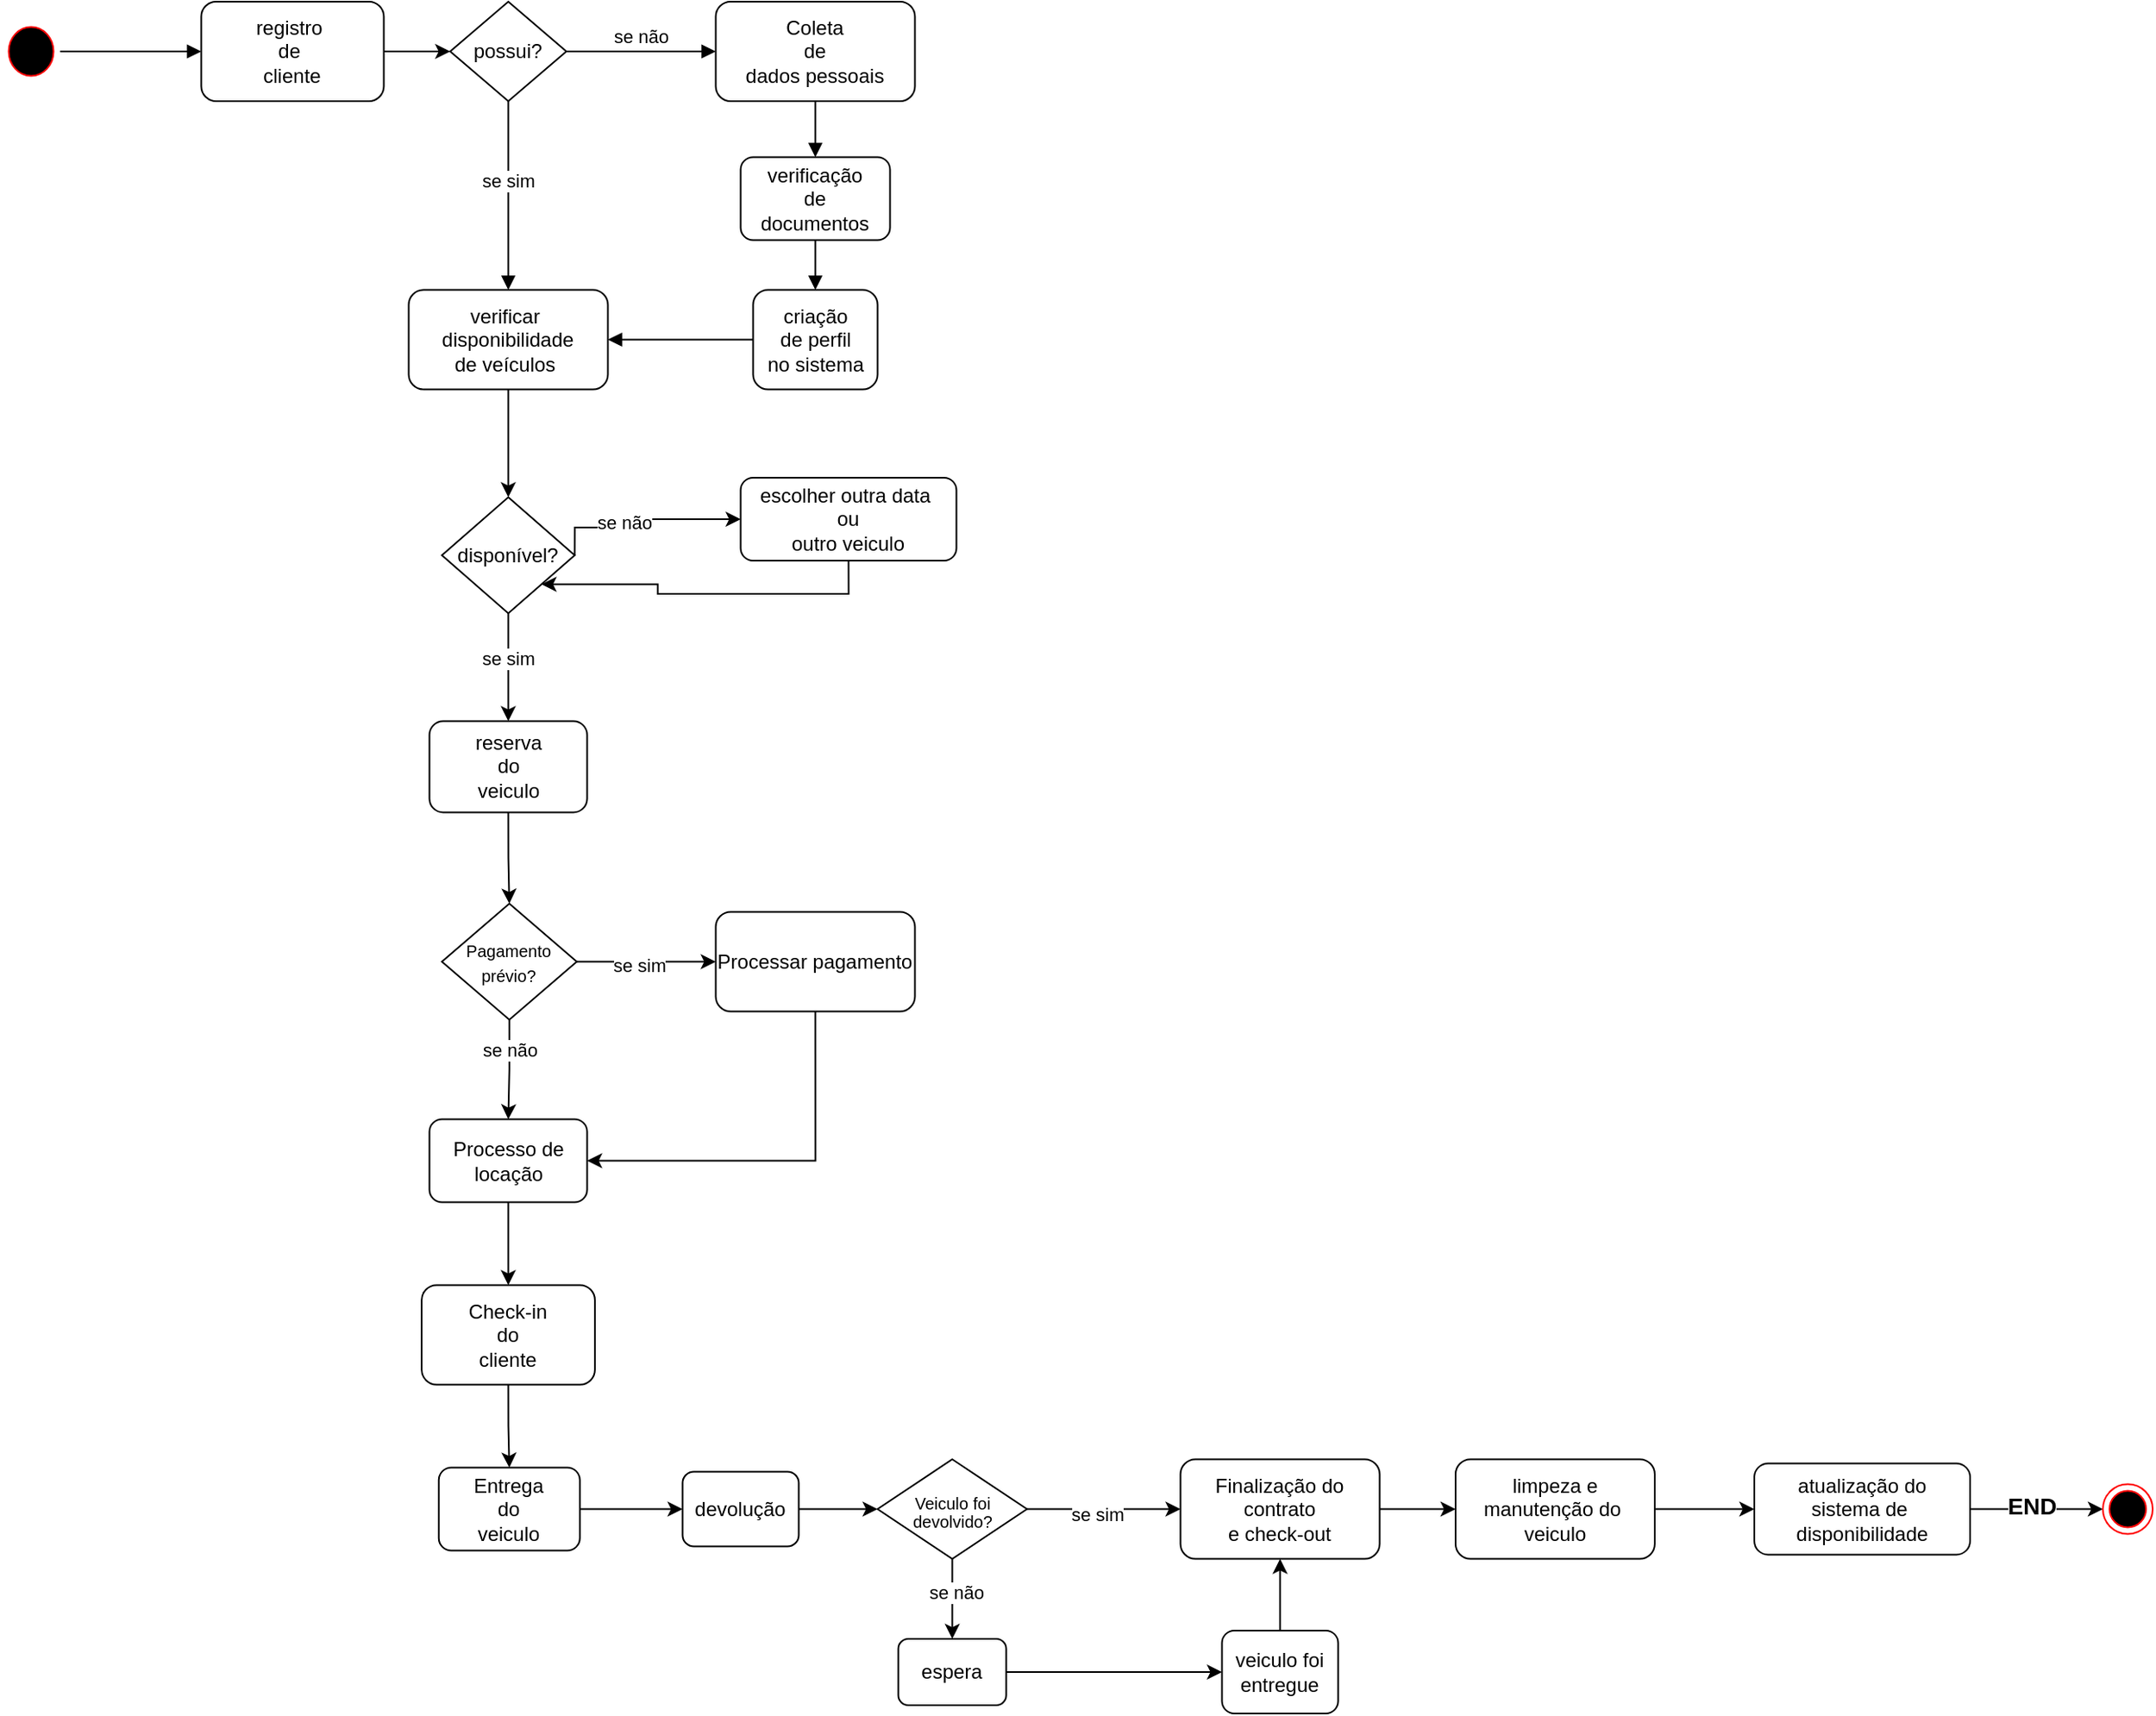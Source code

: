 <mxfile version="24.4.8" type="github">
  <diagram name="Página-1" id="slL5ROaR3c1g4U0zMGf2">
    <mxGraphModel dx="1560" dy="496" grid="1" gridSize="10" guides="1" tooltips="1" connect="1" arrows="1" fold="1" page="1" pageScale="1" pageWidth="827" pageHeight="1169" math="0" shadow="0">
      <root>
        <mxCell id="0" />
        <mxCell id="1" style="" parent="0" />
        <mxCell id="hyke7mLcHpOA2pEujlne-4" value="" style="ellipse;html=1;shape=startState;fillColor=#000000;strokeColor=#ff0000;rotation=-90;" parent="1" vertex="1">
          <mxGeometry x="-217" y="105.5" width="37.5" height="35" as="geometry" />
        </mxCell>
        <mxCell id="hyke7mLcHpOA2pEujlne-26" style="edgeStyle=orthogonalEdgeStyle;rounded=0;orthogonalLoop=1;jettySize=auto;html=1;exitX=1;exitY=0.5;exitDx=0;exitDy=0;entryX=0;entryY=0.5;entryDx=0;entryDy=0;" parent="1" source="hyke7mLcHpOA2pEujlne-7" target="hyke7mLcHpOA2pEujlne-8" edge="1">
          <mxGeometry relative="1" as="geometry" />
        </mxCell>
        <mxCell id="hyke7mLcHpOA2pEujlne-7" value="registro&amp;nbsp;&lt;div&gt;de&amp;nbsp;&lt;/div&gt;&lt;div&gt;cliente&lt;/div&gt;" style="rounded=1;whiteSpace=wrap;html=1;" parent="1" vertex="1">
          <mxGeometry x="-95.75" y="93" width="110" height="60" as="geometry" />
        </mxCell>
        <mxCell id="hyke7mLcHpOA2pEujlne-8" value="possui?" style="rhombus;whiteSpace=wrap;html=1;" parent="1" vertex="1">
          <mxGeometry x="54.25" y="93" width="70" height="60" as="geometry" />
        </mxCell>
        <mxCell id="hyke7mLcHpOA2pEujlne-10" value="Coleta&lt;div&gt;de&lt;/div&gt;&lt;div&gt;dados pessoais&lt;/div&gt;" style="rounded=1;whiteSpace=wrap;html=1;" parent="1" vertex="1">
          <mxGeometry x="214.25" y="93" width="120" height="60" as="geometry" />
        </mxCell>
        <mxCell id="hyke7mLcHpOA2pEujlne-11" value="se não" style="html=1;verticalAlign=bottom;endArrow=block;curved=0;rounded=0;exitX=1;exitY=0.5;exitDx=0;exitDy=0;entryX=0;entryY=0.5;entryDx=0;entryDy=0;" parent="1" source="hyke7mLcHpOA2pEujlne-8" target="hyke7mLcHpOA2pEujlne-10" edge="1">
          <mxGeometry width="80" relative="1" as="geometry">
            <mxPoint x="144.25" y="136.25" as="sourcePoint" />
            <mxPoint x="204.25" y="146.75" as="targetPoint" />
          </mxGeometry>
        </mxCell>
        <mxCell id="hyke7mLcHpOA2pEujlne-12" value="se sim" style="html=1;verticalAlign=bottom;endArrow=block;curved=0;rounded=0;exitX=0.5;exitY=1;exitDx=0;exitDy=0;entryX=0.5;entryY=0;entryDx=0;entryDy=0;" parent="1" source="hyke7mLcHpOA2pEujlne-8" target="hyke7mLcHpOA2pEujlne-18" edge="1">
          <mxGeometry width="80" relative="1" as="geometry">
            <mxPoint x="-5.75" y="216.75" as="sourcePoint" />
            <mxPoint x="108.25" y="226.75" as="targetPoint" />
          </mxGeometry>
        </mxCell>
        <mxCell id="hyke7mLcHpOA2pEujlne-13" value="verificação&lt;div&gt;de&lt;/div&gt;&lt;div&gt;documentos&lt;/div&gt;" style="rounded=1;whiteSpace=wrap;html=1;" parent="1" vertex="1">
          <mxGeometry x="229.25" y="186.75" width="90" height="50" as="geometry" />
        </mxCell>
        <mxCell id="hyke7mLcHpOA2pEujlne-14" value="" style="html=1;verticalAlign=bottom;endArrow=block;curved=0;rounded=0;exitX=0.5;exitY=1;exitDx=0;exitDy=0;entryX=0.5;entryY=0;entryDx=0;entryDy=0;" parent="1" source="hyke7mLcHpOA2pEujlne-10" target="hyke7mLcHpOA2pEujlne-13" edge="1">
          <mxGeometry width="80" relative="1" as="geometry">
            <mxPoint x="134.25" y="216.75" as="sourcePoint" />
            <mxPoint x="214.25" y="216.75" as="targetPoint" />
          </mxGeometry>
        </mxCell>
        <mxCell id="hyke7mLcHpOA2pEujlne-15" value="" style="html=1;verticalAlign=bottom;endArrow=block;curved=0;rounded=0;exitX=0.5;exitY=1;exitDx=0;exitDy=0;entryX=0;entryY=0.5;entryDx=0;entryDy=0;" parent="1" source="hyke7mLcHpOA2pEujlne-4" target="hyke7mLcHpOA2pEujlne-7" edge="1">
          <mxGeometry width="80" relative="1" as="geometry">
            <mxPoint x="134.25" y="216.75" as="sourcePoint" />
            <mxPoint x="214.25" y="216.75" as="targetPoint" />
            <mxPoint as="offset" />
          </mxGeometry>
        </mxCell>
        <mxCell id="hyke7mLcHpOA2pEujlne-16" value="criação&lt;div&gt;de perfil&lt;/div&gt;&lt;div&gt;no sistema&lt;/div&gt;" style="rounded=1;whiteSpace=wrap;html=1;" parent="1" vertex="1">
          <mxGeometry x="236.75" y="266.75" width="75" height="60" as="geometry" />
        </mxCell>
        <mxCell id="hyke7mLcHpOA2pEujlne-17" value="" style="html=1;verticalAlign=bottom;endArrow=block;curved=0;rounded=0;exitX=0.5;exitY=1;exitDx=0;exitDy=0;entryX=0.5;entryY=0;entryDx=0;entryDy=0;" parent="1" source="hyke7mLcHpOA2pEujlne-13" target="hyke7mLcHpOA2pEujlne-16" edge="1">
          <mxGeometry width="80" relative="1" as="geometry">
            <mxPoint x="134.25" y="216.75" as="sourcePoint" />
            <mxPoint x="214.25" y="216.75" as="targetPoint" />
          </mxGeometry>
        </mxCell>
        <mxCell id="hyke7mLcHpOA2pEujlne-25" style="edgeStyle=orthogonalEdgeStyle;rounded=0;orthogonalLoop=1;jettySize=auto;html=1;exitX=0.5;exitY=1;exitDx=0;exitDy=0;entryX=0.5;entryY=0;entryDx=0;entryDy=0;" parent="1" source="hyke7mLcHpOA2pEujlne-18" target="hyke7mLcHpOA2pEujlne-24" edge="1">
          <mxGeometry relative="1" as="geometry" />
        </mxCell>
        <mxCell id="hyke7mLcHpOA2pEujlne-18" value="verificar&amp;nbsp;&lt;div&gt;disponibilidade&lt;/div&gt;&lt;div&gt;de veículos&amp;nbsp;&lt;/div&gt;" style="rounded=1;whiteSpace=wrap;html=1;" parent="1" vertex="1">
          <mxGeometry x="29.25" y="266.75" width="120" height="60" as="geometry" />
        </mxCell>
        <mxCell id="hyke7mLcHpOA2pEujlne-23" value="" style="html=1;verticalAlign=bottom;endArrow=block;curved=0;rounded=0;exitX=0;exitY=0.5;exitDx=0;exitDy=0;entryX=1;entryY=0.5;entryDx=0;entryDy=0;" parent="1" source="hyke7mLcHpOA2pEujlne-16" target="hyke7mLcHpOA2pEujlne-18" edge="1">
          <mxGeometry width="80" relative="1" as="geometry">
            <mxPoint x="134.25" y="316.75" as="sourcePoint" />
            <mxPoint x="214.25" y="316.75" as="targetPoint" />
          </mxGeometry>
        </mxCell>
        <mxCell id="hyke7mLcHpOA2pEujlne-28" style="edgeStyle=orthogonalEdgeStyle;rounded=0;orthogonalLoop=1;jettySize=auto;html=1;exitX=1;exitY=0.5;exitDx=0;exitDy=0;entryX=0;entryY=0.5;entryDx=0;entryDy=0;" parent="1" source="hyke7mLcHpOA2pEujlne-24" target="hyke7mLcHpOA2pEujlne-27" edge="1">
          <mxGeometry relative="1" as="geometry">
            <Array as="points">
              <mxPoint x="129" y="410" />
              <mxPoint x="170" y="410" />
              <mxPoint x="170" y="405" />
            </Array>
          </mxGeometry>
        </mxCell>
        <mxCell id="hyke7mLcHpOA2pEujlne-29" value="se não" style="edgeLabel;html=1;align=center;verticalAlign=middle;resizable=0;points=[];" parent="hyke7mLcHpOA2pEujlne-28" vertex="1" connectable="0">
          <mxGeometry x="-0.247" y="3" relative="1" as="geometry">
            <mxPoint as="offset" />
          </mxGeometry>
        </mxCell>
        <mxCell id="hyke7mLcHpOA2pEujlne-32" style="edgeStyle=orthogonalEdgeStyle;rounded=0;orthogonalLoop=1;jettySize=auto;html=1;exitX=0.5;exitY=1;exitDx=0;exitDy=0;entryX=0.5;entryY=0;entryDx=0;entryDy=0;" parent="1" source="hyke7mLcHpOA2pEujlne-24" target="hyke7mLcHpOA2pEujlne-31" edge="1">
          <mxGeometry relative="1" as="geometry" />
        </mxCell>
        <mxCell id="hyke7mLcHpOA2pEujlne-33" value="se sim" style="edgeLabel;html=1;align=center;verticalAlign=middle;resizable=0;points=[];" parent="hyke7mLcHpOA2pEujlne-32" vertex="1" connectable="0">
          <mxGeometry x="-0.171" y="-1" relative="1" as="geometry">
            <mxPoint as="offset" />
          </mxGeometry>
        </mxCell>
        <mxCell id="hyke7mLcHpOA2pEujlne-24" value="disponível?" style="rhombus;whiteSpace=wrap;html=1;" parent="1" vertex="1">
          <mxGeometry x="49.25" y="391.75" width="80" height="70" as="geometry" />
        </mxCell>
        <mxCell id="hyke7mLcHpOA2pEujlne-30" style="edgeStyle=orthogonalEdgeStyle;rounded=0;orthogonalLoop=1;jettySize=auto;html=1;exitX=0.5;exitY=1;exitDx=0;exitDy=0;entryX=1;entryY=1;entryDx=0;entryDy=0;" parent="1" source="hyke7mLcHpOA2pEujlne-27" target="hyke7mLcHpOA2pEujlne-24" edge="1">
          <mxGeometry relative="1" as="geometry">
            <mxPoint x="309.25" y="484.25" as="sourcePoint" />
            <mxPoint x="129.25" y="476.75" as="targetPoint" />
          </mxGeometry>
        </mxCell>
        <mxCell id="hyke7mLcHpOA2pEujlne-27" value="escolher outra data&amp;nbsp;&lt;div&gt;ou&lt;/div&gt;&lt;div&gt;outro veiculo&lt;/div&gt;" style="rounded=1;whiteSpace=wrap;html=1;" parent="1" vertex="1">
          <mxGeometry x="229.25" y="380" width="130" height="50" as="geometry" />
        </mxCell>
        <mxCell id="hyke7mLcHpOA2pEujlne-36" style="edgeStyle=orthogonalEdgeStyle;rounded=0;orthogonalLoop=1;jettySize=auto;html=1;exitX=0.5;exitY=1;exitDx=0;exitDy=0;entryX=0.5;entryY=0;entryDx=0;entryDy=0;" parent="1" source="hyke7mLcHpOA2pEujlne-31" target="hyke7mLcHpOA2pEujlne-35" edge="1">
          <mxGeometry relative="1" as="geometry" />
        </mxCell>
        <mxCell id="hyke7mLcHpOA2pEujlne-31" value="reserva&lt;div&gt;do&lt;/div&gt;&lt;div&gt;veiculo&lt;/div&gt;" style="rounded=1;whiteSpace=wrap;html=1;" parent="1" vertex="1">
          <mxGeometry x="41.75" y="526.75" width="95" height="55" as="geometry" />
        </mxCell>
        <mxCell id="hyke7mLcHpOA2pEujlne-38" style="edgeStyle=orthogonalEdgeStyle;rounded=0;orthogonalLoop=1;jettySize=auto;html=1;exitX=0.5;exitY=1;exitDx=0;exitDy=0;entryX=0.5;entryY=0;entryDx=0;entryDy=0;" parent="1" source="hyke7mLcHpOA2pEujlne-35" target="hyke7mLcHpOA2pEujlne-37" edge="1">
          <mxGeometry relative="1" as="geometry" />
        </mxCell>
        <mxCell id="hyke7mLcHpOA2pEujlne-39" value="se não" style="edgeLabel;html=1;align=center;verticalAlign=middle;resizable=0;points=[];" parent="hyke7mLcHpOA2pEujlne-38" vertex="1" connectable="0">
          <mxGeometry x="-0.406" relative="1" as="geometry">
            <mxPoint as="offset" />
          </mxGeometry>
        </mxCell>
        <mxCell id="hyke7mLcHpOA2pEujlne-41" style="edgeStyle=orthogonalEdgeStyle;rounded=0;orthogonalLoop=1;jettySize=auto;html=1;exitX=1;exitY=0.5;exitDx=0;exitDy=0;entryX=0;entryY=0.5;entryDx=0;entryDy=0;" parent="1" source="hyke7mLcHpOA2pEujlne-35" target="hyke7mLcHpOA2pEujlne-40" edge="1">
          <mxGeometry relative="1" as="geometry" />
        </mxCell>
        <mxCell id="hyke7mLcHpOA2pEujlne-42" value="se sim" style="edgeLabel;html=1;align=center;verticalAlign=middle;resizable=0;points=[];" parent="hyke7mLcHpOA2pEujlne-41" vertex="1" connectable="0">
          <mxGeometry x="-0.099" y="-2" relative="1" as="geometry">
            <mxPoint as="offset" />
          </mxGeometry>
        </mxCell>
        <mxCell id="hyke7mLcHpOA2pEujlne-35" value="&lt;font style=&quot;font-size: 10px;&quot;&gt;Pagamento&lt;br&gt;prévio?&lt;/font&gt;" style="rhombus;whiteSpace=wrap;html=1;" parent="1" vertex="1">
          <mxGeometry x="49.25" y="636.75" width="81.25" height="70" as="geometry" />
        </mxCell>
        <mxCell id="hyke7mLcHpOA2pEujlne-45" style="edgeStyle=orthogonalEdgeStyle;rounded=0;orthogonalLoop=1;jettySize=auto;html=1;exitX=0.5;exitY=1;exitDx=0;exitDy=0;entryX=0.5;entryY=0;entryDx=0;entryDy=0;" parent="1" source="hyke7mLcHpOA2pEujlne-37" target="hyke7mLcHpOA2pEujlne-44" edge="1">
          <mxGeometry relative="1" as="geometry" />
        </mxCell>
        <mxCell id="hyke7mLcHpOA2pEujlne-37" value="Processo de locação" style="rounded=1;whiteSpace=wrap;html=1;" parent="1" vertex="1">
          <mxGeometry x="41.75" y="766.75" width="95" height="50" as="geometry" />
        </mxCell>
        <mxCell id="hyke7mLcHpOA2pEujlne-43" style="edgeStyle=orthogonalEdgeStyle;rounded=0;orthogonalLoop=1;jettySize=auto;html=1;exitX=0.5;exitY=1;exitDx=0;exitDy=0;entryX=1;entryY=0.5;entryDx=0;entryDy=0;" parent="1" source="hyke7mLcHpOA2pEujlne-40" target="hyke7mLcHpOA2pEujlne-37" edge="1">
          <mxGeometry relative="1" as="geometry" />
        </mxCell>
        <mxCell id="hyke7mLcHpOA2pEujlne-40" value="Processar pagamento" style="rounded=1;whiteSpace=wrap;html=1;" parent="1" vertex="1">
          <mxGeometry x="214.25" y="641.75" width="120" height="60" as="geometry" />
        </mxCell>
        <mxCell id="hyke7mLcHpOA2pEujlne-47" style="edgeStyle=orthogonalEdgeStyle;rounded=0;orthogonalLoop=1;jettySize=auto;html=1;exitX=0.5;exitY=1;exitDx=0;exitDy=0;entryX=0.5;entryY=0;entryDx=0;entryDy=0;" parent="1" source="hyke7mLcHpOA2pEujlne-44" target="hyke7mLcHpOA2pEujlne-46" edge="1">
          <mxGeometry relative="1" as="geometry" />
        </mxCell>
        <mxCell id="hyke7mLcHpOA2pEujlne-44" value="Check-in&lt;div&gt;do&lt;/div&gt;&lt;div&gt;cliente&lt;/div&gt;" style="rounded=1;whiteSpace=wrap;html=1;" parent="1" vertex="1">
          <mxGeometry x="37.07" y="866.75" width="104.37" height="60" as="geometry" />
        </mxCell>
        <mxCell id="hyke7mLcHpOA2pEujlne-56" style="edgeStyle=orthogonalEdgeStyle;rounded=0;orthogonalLoop=1;jettySize=auto;html=1;exitX=1;exitY=0.5;exitDx=0;exitDy=0;entryX=0;entryY=0.5;entryDx=0;entryDy=0;" parent="1" source="hyke7mLcHpOA2pEujlne-46" target="hyke7mLcHpOA2pEujlne-53" edge="1">
          <mxGeometry relative="1" as="geometry" />
        </mxCell>
        <mxCell id="hyke7mLcHpOA2pEujlne-46" value="Entrega&lt;div&gt;do&lt;/div&gt;&lt;div&gt;veiculo&lt;/div&gt;" style="rounded=1;whiteSpace=wrap;html=1;" parent="1" vertex="1">
          <mxGeometry x="47.37" y="976.75" width="85" height="50" as="geometry" />
        </mxCell>
        <mxCell id="hyke7mLcHpOA2pEujlne-58" style="edgeStyle=orthogonalEdgeStyle;rounded=0;orthogonalLoop=1;jettySize=auto;html=1;exitX=0.5;exitY=1;exitDx=0;exitDy=0;entryX=0.5;entryY=0;entryDx=0;entryDy=0;" parent="1" source="hyke7mLcHpOA2pEujlne-48" target="hyke7mLcHpOA2pEujlne-50" edge="1">
          <mxGeometry relative="1" as="geometry">
            <mxPoint x="356.75" y="1076.75" as="targetPoint" />
          </mxGeometry>
        </mxCell>
        <mxCell id="hyke7mLcHpOA2pEujlne-59" value="se não" style="edgeLabel;html=1;align=center;verticalAlign=middle;resizable=0;points=[];" parent="hyke7mLcHpOA2pEujlne-58" vertex="1" connectable="0">
          <mxGeometry x="-0.173" y="2" relative="1" as="geometry">
            <mxPoint as="offset" />
          </mxGeometry>
        </mxCell>
        <mxCell id="hyke7mLcHpOA2pEujlne-61" style="edgeStyle=orthogonalEdgeStyle;rounded=0;orthogonalLoop=1;jettySize=auto;html=1;exitX=1;exitY=0.5;exitDx=0;exitDy=0;entryX=0;entryY=0.5;entryDx=0;entryDy=0;" parent="1" source="hyke7mLcHpOA2pEujlne-48" target="hyke7mLcHpOA2pEujlne-60" edge="1">
          <mxGeometry relative="1" as="geometry" />
        </mxCell>
        <mxCell id="hyke7mLcHpOA2pEujlne-64" value="se sim" style="edgeLabel;html=1;align=center;verticalAlign=middle;resizable=0;points=[];" parent="hyke7mLcHpOA2pEujlne-61" vertex="1" connectable="0">
          <mxGeometry x="-0.088" y="-3" relative="1" as="geometry">
            <mxPoint as="offset" />
          </mxGeometry>
        </mxCell>
        <mxCell id="hyke7mLcHpOA2pEujlne-48" value="&lt;font style=&quot;font-size: 10px;&quot;&gt;Veiculo foi&lt;/font&gt;&lt;div style=&quot;font-size: 10px; line-height: 90%;&quot;&gt;&lt;font style=&quot;font-size: 10px;&quot;&gt;devolvido?&lt;/font&gt;&lt;/div&gt;" style="rhombus;whiteSpace=wrap;html=1;" parent="1" vertex="1">
          <mxGeometry x="311.75" y="971.75" width="90" height="60" as="geometry" />
        </mxCell>
        <mxCell id="hyke7mLcHpOA2pEujlne-68" style="edgeStyle=orthogonalEdgeStyle;rounded=0;orthogonalLoop=1;jettySize=auto;html=1;exitX=1;exitY=0.5;exitDx=0;exitDy=0;entryX=0;entryY=0.5;entryDx=0;entryDy=0;" parent="1" source="hyke7mLcHpOA2pEujlne-50" target="hyke7mLcHpOA2pEujlne-67" edge="1">
          <mxGeometry relative="1" as="geometry" />
        </mxCell>
        <mxCell id="hyke7mLcHpOA2pEujlne-50" value="espera" style="rounded=1;whiteSpace=wrap;html=1;" parent="1" vertex="1">
          <mxGeometry x="324.25" y="1080" width="65" height="40" as="geometry" />
        </mxCell>
        <mxCell id="hyke7mLcHpOA2pEujlne-57" style="edgeStyle=orthogonalEdgeStyle;rounded=0;orthogonalLoop=1;jettySize=auto;html=1;exitX=1;exitY=0.5;exitDx=0;exitDy=0;entryX=0;entryY=0.5;entryDx=0;entryDy=0;" parent="1" source="hyke7mLcHpOA2pEujlne-53" target="hyke7mLcHpOA2pEujlne-48" edge="1">
          <mxGeometry relative="1" as="geometry" />
        </mxCell>
        <mxCell id="hyke7mLcHpOA2pEujlne-53" value="devolução" style="rounded=1;whiteSpace=wrap;html=1;" parent="1" vertex="1">
          <mxGeometry x="194.25" y="979.25" width="70" height="45" as="geometry" />
        </mxCell>
        <mxCell id="hyke7mLcHpOA2pEujlne-70" style="edgeStyle=orthogonalEdgeStyle;rounded=0;orthogonalLoop=1;jettySize=auto;html=1;exitX=1;exitY=0.5;exitDx=0;exitDy=0;entryX=0;entryY=0.5;entryDx=0;entryDy=0;" parent="1" source="hyke7mLcHpOA2pEujlne-60" target="hyke7mLcHpOA2pEujlne-65" edge="1">
          <mxGeometry relative="1" as="geometry" />
        </mxCell>
        <mxCell id="hyke7mLcHpOA2pEujlne-60" value="Finalização do contrato&lt;div&gt;e check-out&lt;/div&gt;" style="rounded=1;whiteSpace=wrap;html=1;" parent="1" vertex="1">
          <mxGeometry x="494.25" y="971.75" width="120" height="60" as="geometry" />
        </mxCell>
        <mxCell id="hyke7mLcHpOA2pEujlne-71" style="edgeStyle=orthogonalEdgeStyle;rounded=0;orthogonalLoop=1;jettySize=auto;html=1;exitX=1;exitY=0.5;exitDx=0;exitDy=0;entryX=0;entryY=0.5;entryDx=0;entryDy=0;" parent="1" source="hyke7mLcHpOA2pEujlne-65" target="hyke7mLcHpOA2pEujlne-66" edge="1">
          <mxGeometry relative="1" as="geometry" />
        </mxCell>
        <mxCell id="hyke7mLcHpOA2pEujlne-65" value="limpeza e manutenção do&amp;nbsp;&lt;div&gt;veiculo&lt;/div&gt;" style="rounded=1;whiteSpace=wrap;html=1;" parent="1" vertex="1">
          <mxGeometry x="660" y="971.75" width="120" height="60" as="geometry" />
        </mxCell>
        <mxCell id="hyke7mLcHpOA2pEujlne-73" style="edgeStyle=orthogonalEdgeStyle;rounded=0;orthogonalLoop=1;jettySize=auto;html=1;exitX=1;exitY=0.5;exitDx=0;exitDy=0;entryX=0;entryY=0.5;entryDx=0;entryDy=0;" parent="1" source="hyke7mLcHpOA2pEujlne-66" target="hyke7mLcHpOA2pEujlne-72" edge="1">
          <mxGeometry relative="1" as="geometry" />
        </mxCell>
        <mxCell id="hyke7mLcHpOA2pEujlne-74" value="&lt;span style=&quot;font-size: 14px;&quot;&gt;&lt;b&gt;END&lt;/b&gt;&lt;/span&gt;" style="edgeLabel;html=1;align=center;verticalAlign=middle;resizable=0;points=[];" parent="hyke7mLcHpOA2pEujlne-73" vertex="1" connectable="0">
          <mxGeometry x="-0.083" y="2" relative="1" as="geometry">
            <mxPoint as="offset" />
          </mxGeometry>
        </mxCell>
        <mxCell id="hyke7mLcHpOA2pEujlne-66" value="atualização do&lt;div&gt;sistema de&amp;nbsp;&lt;/div&gt;&lt;div&gt;disponibilidade&lt;/div&gt;" style="rounded=1;whiteSpace=wrap;html=1;" parent="1" vertex="1">
          <mxGeometry x="840" y="974.25" width="130" height="55" as="geometry" />
        </mxCell>
        <mxCell id="hyke7mLcHpOA2pEujlne-69" style="edgeStyle=orthogonalEdgeStyle;rounded=0;orthogonalLoop=1;jettySize=auto;html=1;exitX=0.5;exitY=0;exitDx=0;exitDy=0;entryX=0.5;entryY=1;entryDx=0;entryDy=0;" parent="1" source="hyke7mLcHpOA2pEujlne-67" target="hyke7mLcHpOA2pEujlne-60" edge="1">
          <mxGeometry relative="1" as="geometry" />
        </mxCell>
        <mxCell id="hyke7mLcHpOA2pEujlne-67" value="veiculo foi entregue" style="rounded=1;whiteSpace=wrap;html=1;" parent="1" vertex="1">
          <mxGeometry x="519.25" y="1075" width="70" height="50" as="geometry" />
        </mxCell>
        <mxCell id="hyke7mLcHpOA2pEujlne-72" value="" style="ellipse;html=1;shape=endState;fillColor=#000000;strokeColor=#ff0000;" parent="1" vertex="1">
          <mxGeometry x="1050" y="986.75" width="30" height="30" as="geometry" />
        </mxCell>
      </root>
    </mxGraphModel>
  </diagram>
</mxfile>
